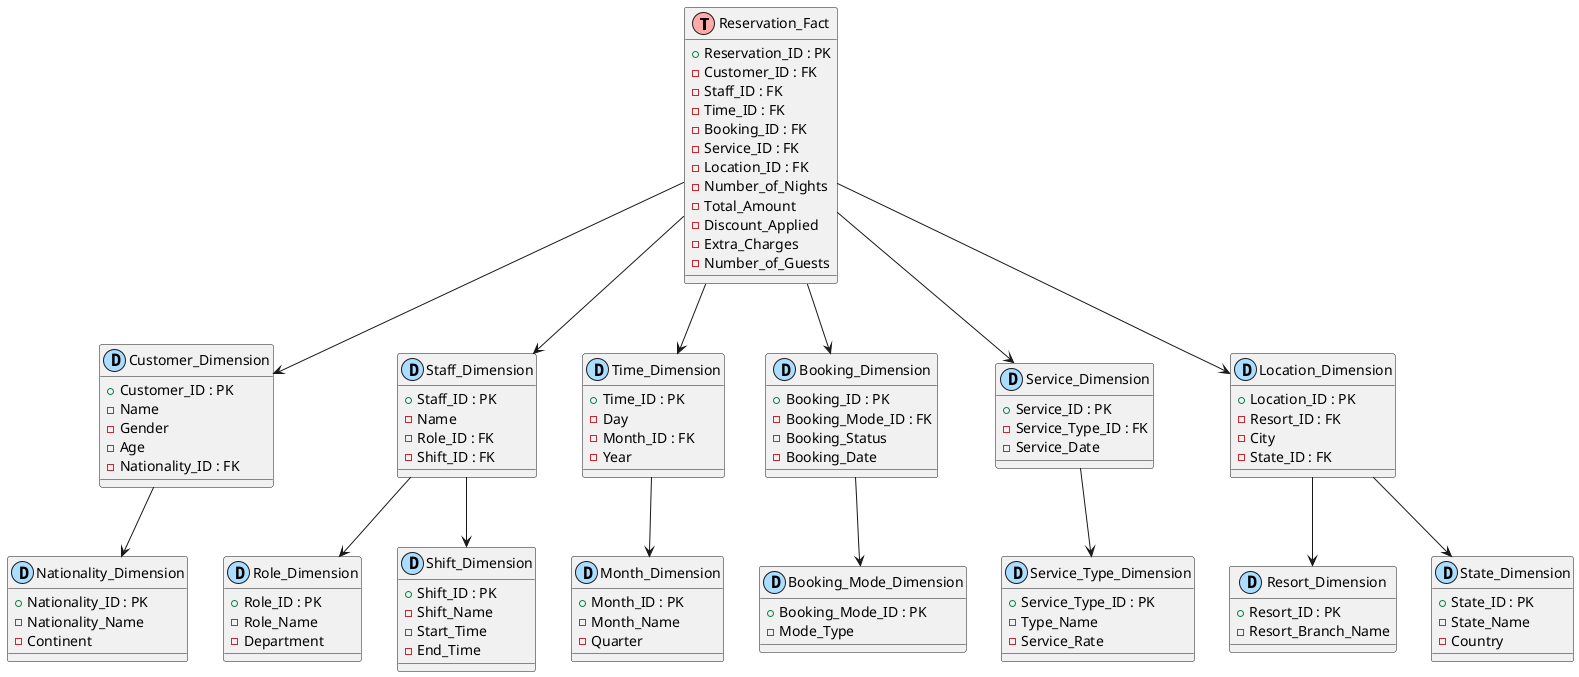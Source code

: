 @startuml
!define table(x) class x << (T,#FFAAAA) >>
!define dim(x) class x << (D,#AADDFF) >>

' Fact Table
table(Reservation_Fact) {
  + Reservation_ID : PK
  - Customer_ID : FK
  - Staff_ID : FK
  - Time_ID : FK
  - Booking_ID : FK
  - Service_ID : FK
  - Location_ID : FK
  - Number_of_Nights
  - Total_Amount
  - Discount_Applied
  - Extra_Charges
  - Number_of_Guests
}

' Dimensions
dim(Customer_Dimension) {
  + Customer_ID : PK
  - Name
  - Gender
  - Age
  - Nationality_ID : FK
}

dim(Nationality_Dimension) {
  + Nationality_ID : PK
  - Nationality_Name
  - Continent
}

dim(Staff_Dimension) {
  + Staff_ID : PK
  - Name
  - Role_ID : FK
  - Shift_ID : FK
}

dim(Role_Dimension) {
  + Role_ID : PK
  - Role_Name
  - Department
}

dim(Shift_Dimension) {
  + Shift_ID : PK
  - Shift_Name
  - Start_Time
  - End_Time
}

dim(Time_Dimension) {
  + Time_ID : PK
  - Day
  - Month_ID : FK
  - Year
}

dim(Month_Dimension) {
  + Month_ID : PK
  - Month_Name
  - Quarter
}

dim(Booking_Dimension) {
  + Booking_ID : PK
  - Booking_Mode_ID : FK
  - Booking_Status
  - Booking_Date
}

dim(Booking_Mode_Dimension) {
  + Booking_Mode_ID : PK
  - Mode_Type
}

dim(Service_Dimension) {
  + Service_ID : PK
  - Service_Type_ID : FK
  - Service_Date
}

dim(Service_Type_Dimension) {
  + Service_Type_ID : PK
  - Type_Name
  - Service_Rate
}

dim(Location_Dimension) {
  + Location_ID : PK
  - Resort_ID : FK
  - City
  - State_ID : FK
}

dim(Resort_Dimension) {
  + Resort_ID : PK
  - Resort_Branch_Name
}

dim(State_Dimension) {
  + State_ID : PK
  - State_Name
  - Country
}

' Relationships (fact to dimensions)
Reservation_Fact --> Customer_Dimension
Customer_Dimension --> Nationality_Dimension

Reservation_Fact --> Staff_Dimension
Staff_Dimension --> Role_Dimension
Staff_Dimension --> Shift_Dimension

Reservation_Fact --> Time_Dimension
Time_Dimension --> Month_Dimension

Reservation_Fact --> Booking_Dimension
Booking_Dimension --> Booking_Mode_Dimension

Reservation_Fact --> Service_Dimension
Service_Dimension --> Service_Type_Dimension

Reservation_Fact --> Location_Dimension
Location_Dimension --> Resort_Dimension
Location_Dimension --> State_Dimension

@enduml